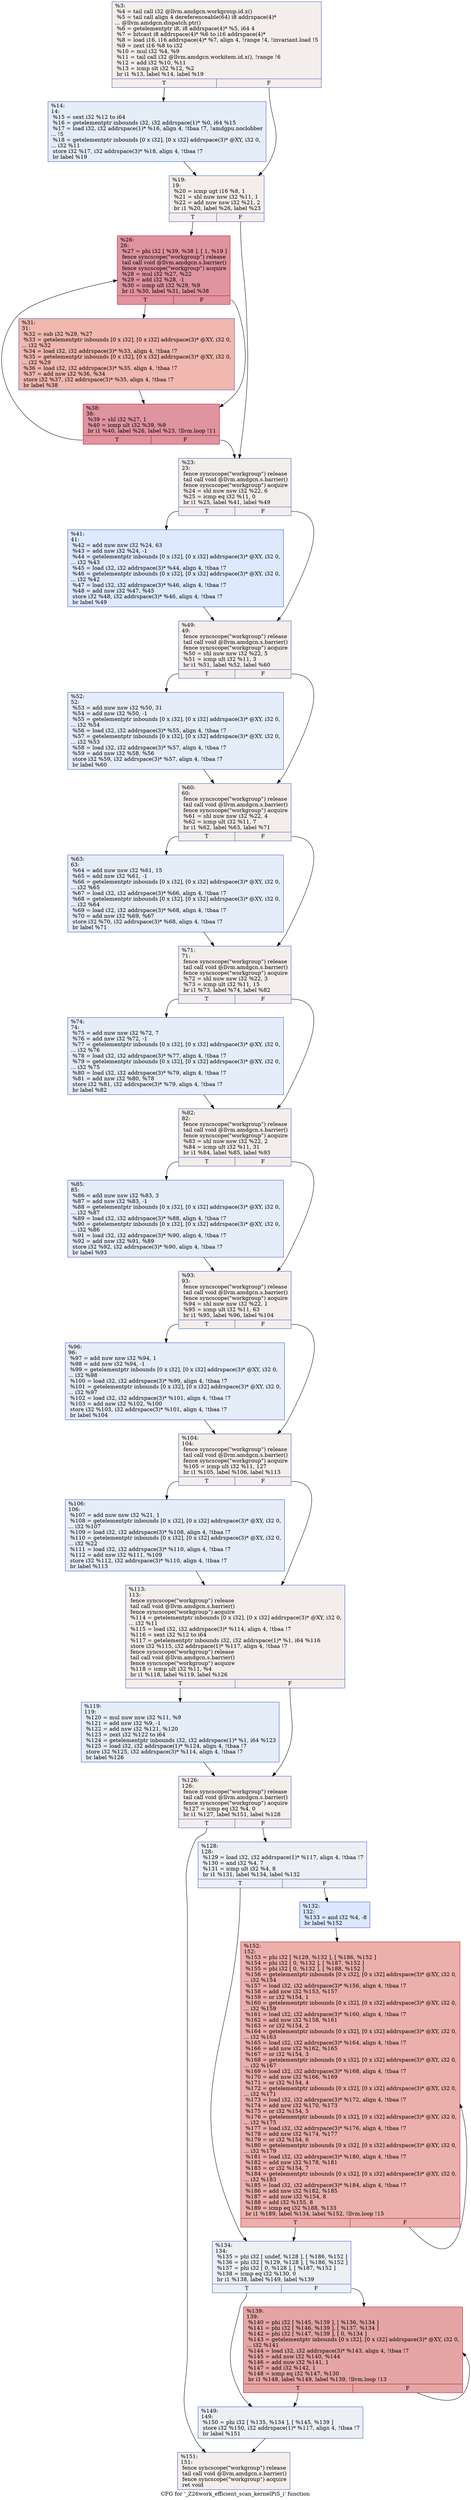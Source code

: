 digraph "CFG for '_Z26work_efficient_scan_kernelPiS_i' function" {
	label="CFG for '_Z26work_efficient_scan_kernelPiS_i' function";

	Node0x5a584d0 [shape=record,color="#3d50c3ff", style=filled, fillcolor="#e5d8d170",label="{%3:\l  %4 = tail call i32 @llvm.amdgcn.workgroup.id.x()\l  %5 = tail call align 4 dereferenceable(64) i8 addrspace(4)*\l... @llvm.amdgcn.dispatch.ptr()\l  %6 = getelementptr i8, i8 addrspace(4)* %5, i64 4\l  %7 = bitcast i8 addrspace(4)* %6 to i16 addrspace(4)*\l  %8 = load i16, i16 addrspace(4)* %7, align 4, !range !4, !invariant.load !5\l  %9 = zext i16 %8 to i32\l  %10 = mul i32 %4, %9\l  %11 = tail call i32 @llvm.amdgcn.workitem.id.x(), !range !6\l  %12 = add i32 %10, %11\l  %13 = icmp slt i32 %12, %2\l  br i1 %13, label %14, label %19\l|{<s0>T|<s1>F}}"];
	Node0x5a584d0:s0 -> Node0x5a5a410;
	Node0x5a584d0:s1 -> Node0x5a5a4a0;
	Node0x5a5a410 [shape=record,color="#3d50c3ff", style=filled, fillcolor="#c5d6f270",label="{%14:\l14:                                               \l  %15 = sext i32 %12 to i64\l  %16 = getelementptr inbounds i32, i32 addrspace(1)* %0, i64 %15\l  %17 = load i32, i32 addrspace(1)* %16, align 4, !tbaa !7, !amdgpu.noclobber\l... !5\l  %18 = getelementptr inbounds [0 x i32], [0 x i32] addrspace(3)* @XY, i32 0,\l... i32 %11\l  store i32 %17, i32 addrspace(3)* %18, align 4, !tbaa !7\l  br label %19\l}"];
	Node0x5a5a410 -> Node0x5a5a4a0;
	Node0x5a5a4a0 [shape=record,color="#3d50c3ff", style=filled, fillcolor="#e5d8d170",label="{%19:\l19:                                               \l  %20 = icmp ugt i16 %8, 1\l  %21 = shl nuw nsw i32 %11, 1\l  %22 = add nuw nsw i32 %21, 2\l  br i1 %20, label %26, label %23\l|{<s0>T|<s1>F}}"];
	Node0x5a5a4a0:s0 -> Node0x5a5b9a0;
	Node0x5a5a4a0:s1 -> Node0x5a5b9f0;
	Node0x5a5b9f0 [shape=record,color="#3d50c3ff", style=filled, fillcolor="#e5d8d170",label="{%23:\l23:                                               \l  fence syncscope(\"workgroup\") release\l  tail call void @llvm.amdgcn.s.barrier()\l  fence syncscope(\"workgroup\") acquire\l  %24 = shl nuw nsw i32 %22, 6\l  %25 = icmp eq i32 %11, 0\l  br i1 %25, label %41, label %49\l|{<s0>T|<s1>F}}"];
	Node0x5a5b9f0:s0 -> Node0x5a5bf60;
	Node0x5a5b9f0:s1 -> Node0x5a5bfb0;
	Node0x5a5b9a0 [shape=record,color="#b70d28ff", style=filled, fillcolor="#b70d2870",label="{%26:\l26:                                               \l  %27 = phi i32 [ %39, %38 ], [ 1, %19 ]\l  fence syncscope(\"workgroup\") release\l  tail call void @llvm.amdgcn.s.barrier()\l  fence syncscope(\"workgroup\") acquire\l  %28 = mul i32 %27, %22\l  %29 = add i32 %28, -1\l  %30 = icmp ult i32 %29, %9\l  br i1 %30, label %31, label %38\l|{<s0>T|<s1>F}}"];
	Node0x5a5b9a0:s0 -> Node0x5a5c630;
	Node0x5a5b9a0:s1 -> Node0x5a5c120;
	Node0x5a5c630 [shape=record,color="#3d50c3ff", style=filled, fillcolor="#dc5d4a70",label="{%31:\l31:                                               \l  %32 = sub i32 %29, %27\l  %33 = getelementptr inbounds [0 x i32], [0 x i32] addrspace(3)* @XY, i32 0,\l... i32 %32\l  %34 = load i32, i32 addrspace(3)* %33, align 4, !tbaa !7\l  %35 = getelementptr inbounds [0 x i32], [0 x i32] addrspace(3)* @XY, i32 0,\l... i32 %29\l  %36 = load i32, i32 addrspace(3)* %35, align 4, !tbaa !7\l  %37 = add nsw i32 %36, %34\l  store i32 %37, i32 addrspace(3)* %35, align 4, !tbaa !7\l  br label %38\l}"];
	Node0x5a5c630 -> Node0x5a5c120;
	Node0x5a5c120 [shape=record,color="#b70d28ff", style=filled, fillcolor="#b70d2870",label="{%38:\l38:                                               \l  %39 = shl i32 %27, 1\l  %40 = icmp ult i32 %39, %9\l  br i1 %40, label %26, label %23, !llvm.loop !11\l|{<s0>T|<s1>F}}"];
	Node0x5a5c120:s0 -> Node0x5a5b9a0;
	Node0x5a5c120:s1 -> Node0x5a5b9f0;
	Node0x5a5bf60 [shape=record,color="#3d50c3ff", style=filled, fillcolor="#b5cdfa70",label="{%41:\l41:                                               \l  %42 = add nuw nsw i32 %24, 63\l  %43 = add nsw i32 %24, -1\l  %44 = getelementptr inbounds [0 x i32], [0 x i32] addrspace(3)* @XY, i32 0,\l... i32 %43\l  %45 = load i32, i32 addrspace(3)* %44, align 4, !tbaa !7\l  %46 = getelementptr inbounds [0 x i32], [0 x i32] addrspace(3)* @XY, i32 0,\l... i32 %42\l  %47 = load i32, i32 addrspace(3)* %46, align 4, !tbaa !7\l  %48 = add nsw i32 %47, %45\l  store i32 %48, i32 addrspace(3)* %46, align 4, !tbaa !7\l  br label %49\l}"];
	Node0x5a5bf60 -> Node0x5a5bfb0;
	Node0x5a5bfb0 [shape=record,color="#3d50c3ff", style=filled, fillcolor="#e5d8d170",label="{%49:\l49:                                               \l  fence syncscope(\"workgroup\") release\l  tail call void @llvm.amdgcn.s.barrier()\l  fence syncscope(\"workgroup\") acquire\l  %50 = shl nuw nsw i32 %22, 5\l  %51 = icmp ult i32 %11, 3\l  br i1 %51, label %52, label %60\l|{<s0>T|<s1>F}}"];
	Node0x5a5bfb0:s0 -> Node0x5a5d6d0;
	Node0x5a5bfb0:s1 -> Node0x5a5d720;
	Node0x5a5d6d0 [shape=record,color="#3d50c3ff", style=filled, fillcolor="#c5d6f270",label="{%52:\l52:                                               \l  %53 = add nuw nsw i32 %50, 31\l  %54 = add nsw i32 %50, -1\l  %55 = getelementptr inbounds [0 x i32], [0 x i32] addrspace(3)* @XY, i32 0,\l... i32 %54\l  %56 = load i32, i32 addrspace(3)* %55, align 4, !tbaa !7\l  %57 = getelementptr inbounds [0 x i32], [0 x i32] addrspace(3)* @XY, i32 0,\l... i32 %53\l  %58 = load i32, i32 addrspace(3)* %57, align 4, !tbaa !7\l  %59 = add nsw i32 %58, %56\l  store i32 %59, i32 addrspace(3)* %57, align 4, !tbaa !7\l  br label %60\l}"];
	Node0x5a5d6d0 -> Node0x5a5d720;
	Node0x5a5d720 [shape=record,color="#3d50c3ff", style=filled, fillcolor="#e5d8d170",label="{%60:\l60:                                               \l  fence syncscope(\"workgroup\") release\l  tail call void @llvm.amdgcn.s.barrier()\l  fence syncscope(\"workgroup\") acquire\l  %61 = shl nuw nsw i32 %22, 4\l  %62 = icmp ult i32 %11, 7\l  br i1 %62, label %63, label %71\l|{<s0>T|<s1>F}}"];
	Node0x5a5d720:s0 -> Node0x5a5e050;
	Node0x5a5d720:s1 -> Node0x5a5e0a0;
	Node0x5a5e050 [shape=record,color="#3d50c3ff", style=filled, fillcolor="#c5d6f270",label="{%63:\l63:                                               \l  %64 = add nuw nsw i32 %61, 15\l  %65 = add nsw i32 %61, -1\l  %66 = getelementptr inbounds [0 x i32], [0 x i32] addrspace(3)* @XY, i32 0,\l... i32 %65\l  %67 = load i32, i32 addrspace(3)* %66, align 4, !tbaa !7\l  %68 = getelementptr inbounds [0 x i32], [0 x i32] addrspace(3)* @XY, i32 0,\l... i32 %64\l  %69 = load i32, i32 addrspace(3)* %68, align 4, !tbaa !7\l  %70 = add nsw i32 %69, %67\l  store i32 %70, i32 addrspace(3)* %68, align 4, !tbaa !7\l  br label %71\l}"];
	Node0x5a5e050 -> Node0x5a5e0a0;
	Node0x5a5e0a0 [shape=record,color="#3d50c3ff", style=filled, fillcolor="#e5d8d170",label="{%71:\l71:                                               \l  fence syncscope(\"workgroup\") release\l  tail call void @llvm.amdgcn.s.barrier()\l  fence syncscope(\"workgroup\") acquire\l  %72 = shl nuw nsw i32 %22, 3\l  %73 = icmp ult i32 %11, 15\l  br i1 %73, label %74, label %82\l|{<s0>T|<s1>F}}"];
	Node0x5a5e0a0:s0 -> Node0x5a5ebc0;
	Node0x5a5e0a0:s1 -> Node0x5a5ec10;
	Node0x5a5ebc0 [shape=record,color="#3d50c3ff", style=filled, fillcolor="#c5d6f270",label="{%74:\l74:                                               \l  %75 = add nuw nsw i32 %72, 7\l  %76 = add nsw i32 %72, -1\l  %77 = getelementptr inbounds [0 x i32], [0 x i32] addrspace(3)* @XY, i32 0,\l... i32 %76\l  %78 = load i32, i32 addrspace(3)* %77, align 4, !tbaa !7\l  %79 = getelementptr inbounds [0 x i32], [0 x i32] addrspace(3)* @XY, i32 0,\l... i32 %75\l  %80 = load i32, i32 addrspace(3)* %79, align 4, !tbaa !7\l  %81 = add nsw i32 %80, %78\l  store i32 %81, i32 addrspace(3)* %79, align 4, !tbaa !7\l  br label %82\l}"];
	Node0x5a5ebc0 -> Node0x5a5ec10;
	Node0x5a5ec10 [shape=record,color="#3d50c3ff", style=filled, fillcolor="#e5d8d170",label="{%82:\l82:                                               \l  fence syncscope(\"workgroup\") release\l  tail call void @llvm.amdgcn.s.barrier()\l  fence syncscope(\"workgroup\") acquire\l  %83 = shl nuw nsw i32 %22, 2\l  %84 = icmp ult i32 %11, 31\l  br i1 %84, label %85, label %93\l|{<s0>T|<s1>F}}"];
	Node0x5a5ec10:s0 -> Node0x5a5f4b0;
	Node0x5a5ec10:s1 -> Node0x5a5f500;
	Node0x5a5f4b0 [shape=record,color="#3d50c3ff", style=filled, fillcolor="#c5d6f270",label="{%85:\l85:                                               \l  %86 = add nuw nsw i32 %83, 3\l  %87 = add nsw i32 %83, -1\l  %88 = getelementptr inbounds [0 x i32], [0 x i32] addrspace(3)* @XY, i32 0,\l... i32 %87\l  %89 = load i32, i32 addrspace(3)* %88, align 4, !tbaa !7\l  %90 = getelementptr inbounds [0 x i32], [0 x i32] addrspace(3)* @XY, i32 0,\l... i32 %86\l  %91 = load i32, i32 addrspace(3)* %90, align 4, !tbaa !7\l  %92 = add nsw i32 %91, %89\l  store i32 %92, i32 addrspace(3)* %90, align 4, !tbaa !7\l  br label %93\l}"];
	Node0x5a5f4b0 -> Node0x5a5f500;
	Node0x5a5f500 [shape=record,color="#3d50c3ff", style=filled, fillcolor="#e5d8d170",label="{%93:\l93:                                               \l  fence syncscope(\"workgroup\") release\l  tail call void @llvm.amdgcn.s.barrier()\l  fence syncscope(\"workgroup\") acquire\l  %94 = shl nuw nsw i32 %22, 1\l  %95 = icmp ult i32 %11, 63\l  br i1 %95, label %96, label %104\l|{<s0>T|<s1>F}}"];
	Node0x5a5f500:s0 -> Node0x5a5fda0;
	Node0x5a5f500:s1 -> Node0x5a5fdf0;
	Node0x5a5fda0 [shape=record,color="#3d50c3ff", style=filled, fillcolor="#c5d6f270",label="{%96:\l96:                                               \l  %97 = add nuw nsw i32 %94, 1\l  %98 = add nsw i32 %94, -1\l  %99 = getelementptr inbounds [0 x i32], [0 x i32] addrspace(3)* @XY, i32 0,\l... i32 %98\l  %100 = load i32, i32 addrspace(3)* %99, align 4, !tbaa !7\l  %101 = getelementptr inbounds [0 x i32], [0 x i32] addrspace(3)* @XY, i32 0,\l... i32 %97\l  %102 = load i32, i32 addrspace(3)* %101, align 4, !tbaa !7\l  %103 = add nsw i32 %102, %100\l  store i32 %103, i32 addrspace(3)* %101, align 4, !tbaa !7\l  br label %104\l}"];
	Node0x5a5fda0 -> Node0x5a5fdf0;
	Node0x5a5fdf0 [shape=record,color="#3d50c3ff", style=filled, fillcolor="#e5d8d170",label="{%104:\l104:                                              \l  fence syncscope(\"workgroup\") release\l  tail call void @llvm.amdgcn.s.barrier()\l  fence syncscope(\"workgroup\") acquire\l  %105 = icmp ult i32 %11, 127\l  br i1 %105, label %106, label %113\l|{<s0>T|<s1>F}}"];
	Node0x5a5fdf0:s0 -> Node0x5a60600;
	Node0x5a5fdf0:s1 -> Node0x5a60650;
	Node0x5a60600 [shape=record,color="#3d50c3ff", style=filled, fillcolor="#c5d6f270",label="{%106:\l106:                                              \l  %107 = add nuw nsw i32 %21, 1\l  %108 = getelementptr inbounds [0 x i32], [0 x i32] addrspace(3)* @XY, i32 0,\l... i32 %107\l  %109 = load i32, i32 addrspace(3)* %108, align 4, !tbaa !7\l  %110 = getelementptr inbounds [0 x i32], [0 x i32] addrspace(3)* @XY, i32 0,\l... i32 %22\l  %111 = load i32, i32 addrspace(3)* %110, align 4, !tbaa !7\l  %112 = add nsw i32 %111, %109\l  store i32 %112, i32 addrspace(3)* %110, align 4, !tbaa !7\l  br label %113\l}"];
	Node0x5a60600 -> Node0x5a60650;
	Node0x5a60650 [shape=record,color="#3d50c3ff", style=filled, fillcolor="#e5d8d170",label="{%113:\l113:                                              \l  fence syncscope(\"workgroup\") release\l  tail call void @llvm.amdgcn.s.barrier()\l  fence syncscope(\"workgroup\") acquire\l  %114 = getelementptr inbounds [0 x i32], [0 x i32] addrspace(3)* @XY, i32 0,\l... i32 %11\l  %115 = load i32, i32 addrspace(3)* %114, align 4, !tbaa !7\l  %116 = sext i32 %12 to i64\l  %117 = getelementptr inbounds i32, i32 addrspace(1)* %1, i64 %116\l  store i32 %115, i32 addrspace(1)* %117, align 4, !tbaa !7\l  fence syncscope(\"workgroup\") release\l  tail call void @llvm.amdgcn.s.barrier()\l  fence syncscope(\"workgroup\") acquire\l  %118 = icmp ult i32 %11, %4\l  br i1 %118, label %119, label %126\l|{<s0>T|<s1>F}}"];
	Node0x5a60650:s0 -> Node0x5a61240;
	Node0x5a60650:s1 -> Node0x5a61290;
	Node0x5a61240 [shape=record,color="#3d50c3ff", style=filled, fillcolor="#c5d6f270",label="{%119:\l119:                                              \l  %120 = mul nuw nsw i32 %11, %9\l  %121 = add nsw i32 %9, -1\l  %122 = add nsw i32 %121, %120\l  %123 = zext i32 %122 to i64\l  %124 = getelementptr inbounds i32, i32 addrspace(1)* %1, i64 %123\l  %125 = load i32, i32 addrspace(1)* %124, align 4, !tbaa !7\l  store i32 %125, i32 addrspace(3)* %114, align 4, !tbaa !7\l  br label %126\l}"];
	Node0x5a61240 -> Node0x5a61290;
	Node0x5a61290 [shape=record,color="#3d50c3ff", style=filled, fillcolor="#e5d8d170",label="{%126:\l126:                                              \l  fence syncscope(\"workgroup\") release\l  tail call void @llvm.amdgcn.s.barrier()\l  fence syncscope(\"workgroup\") acquire\l  %127 = icmp eq i32 %4, 0\l  br i1 %127, label %151, label %128\l|{<s0>T|<s1>F}}"];
	Node0x5a61290:s0 -> Node0x5a619c0;
	Node0x5a61290:s1 -> Node0x5a61a10;
	Node0x5a61a10 [shape=record,color="#3d50c3ff", style=filled, fillcolor="#d4dbe670",label="{%128:\l128:                                              \l  %129 = load i32, i32 addrspace(1)* %117, align 4, !tbaa !7\l  %130 = and i32 %4, 7\l  %131 = icmp ult i32 %4, 8\l  br i1 %131, label %134, label %132\l|{<s0>T|<s1>F}}"];
	Node0x5a61a10:s0 -> Node0x5a5e3f0;
	Node0x5a61a10:s1 -> Node0x5a5e440;
	Node0x5a5e440 [shape=record,color="#3d50c3ff", style=filled, fillcolor="#aec9fc70",label="{%132:\l132:                                              \l  %133 = and i32 %4, -8\l  br label %152\l}"];
	Node0x5a5e440 -> Node0x5a62320;
	Node0x5a5e3f0 [shape=record,color="#3d50c3ff", style=filled, fillcolor="#d4dbe670",label="{%134:\l134:                                              \l  %135 = phi i32 [ undef, %128 ], [ %186, %152 ]\l  %136 = phi i32 [ %129, %128 ], [ %186, %152 ]\l  %137 = phi i32 [ 0, %128 ], [ %187, %152 ]\l  %138 = icmp eq i32 %130, 0\l  br i1 %138, label %149, label %139\l|{<s0>T|<s1>F}}"];
	Node0x5a5e3f0:s0 -> Node0x5a62b00;
	Node0x5a5e3f0:s1 -> Node0x5a62b90;
	Node0x5a62b90 [shape=record,color="#b70d28ff", style=filled, fillcolor="#c5333470",label="{%139:\l139:                                              \l  %140 = phi i32 [ %145, %139 ], [ %136, %134 ]\l  %141 = phi i32 [ %146, %139 ], [ %137, %134 ]\l  %142 = phi i32 [ %147, %139 ], [ 0, %134 ]\l  %143 = getelementptr inbounds [0 x i32], [0 x i32] addrspace(3)* @XY, i32 0,\l... i32 %141\l  %144 = load i32, i32 addrspace(3)* %143, align 4, !tbaa !7\l  %145 = add nsw i32 %140, %144\l  %146 = add nuw i32 %141, 1\l  %147 = add i32 %142, 1\l  %148 = icmp eq i32 %147, %130\l  br i1 %148, label %149, label %139, !llvm.loop !13\l|{<s0>T|<s1>F}}"];
	Node0x5a62b90:s0 -> Node0x5a62b00;
	Node0x5a62b90:s1 -> Node0x5a62b90;
	Node0x5a62b00 [shape=record,color="#3d50c3ff", style=filled, fillcolor="#d4dbe670",label="{%149:\l149:                                              \l  %150 = phi i32 [ %135, %134 ], [ %145, %139 ]\l  store i32 %150, i32 addrspace(1)* %117, align 4, !tbaa !7\l  br label %151\l}"];
	Node0x5a62b00 -> Node0x5a619c0;
	Node0x5a619c0 [shape=record,color="#3d50c3ff", style=filled, fillcolor="#e5d8d170",label="{%151:\l151:                                              \l  fence syncscope(\"workgroup\") release\l  tail call void @llvm.amdgcn.s.barrier()\l  fence syncscope(\"workgroup\") acquire\l  ret void\l}"];
	Node0x5a62320 [shape=record,color="#b70d28ff", style=filled, fillcolor="#d24b4070",label="{%152:\l152:                                              \l  %153 = phi i32 [ %129, %132 ], [ %186, %152 ]\l  %154 = phi i32 [ 0, %132 ], [ %187, %152 ]\l  %155 = phi i32 [ 0, %132 ], [ %188, %152 ]\l  %156 = getelementptr inbounds [0 x i32], [0 x i32] addrspace(3)* @XY, i32 0,\l... i32 %154\l  %157 = load i32, i32 addrspace(3)* %156, align 4, !tbaa !7\l  %158 = add nsw i32 %153, %157\l  %159 = or i32 %154, 1\l  %160 = getelementptr inbounds [0 x i32], [0 x i32] addrspace(3)* @XY, i32 0,\l... i32 %159\l  %161 = load i32, i32 addrspace(3)* %160, align 4, !tbaa !7\l  %162 = add nsw i32 %158, %161\l  %163 = or i32 %154, 2\l  %164 = getelementptr inbounds [0 x i32], [0 x i32] addrspace(3)* @XY, i32 0,\l... i32 %163\l  %165 = load i32, i32 addrspace(3)* %164, align 4, !tbaa !7\l  %166 = add nsw i32 %162, %165\l  %167 = or i32 %154, 3\l  %168 = getelementptr inbounds [0 x i32], [0 x i32] addrspace(3)* @XY, i32 0,\l... i32 %167\l  %169 = load i32, i32 addrspace(3)* %168, align 4, !tbaa !7\l  %170 = add nsw i32 %166, %169\l  %171 = or i32 %154, 4\l  %172 = getelementptr inbounds [0 x i32], [0 x i32] addrspace(3)* @XY, i32 0,\l... i32 %171\l  %173 = load i32, i32 addrspace(3)* %172, align 4, !tbaa !7\l  %174 = add nsw i32 %170, %173\l  %175 = or i32 %154, 5\l  %176 = getelementptr inbounds [0 x i32], [0 x i32] addrspace(3)* @XY, i32 0,\l... i32 %175\l  %177 = load i32, i32 addrspace(3)* %176, align 4, !tbaa !7\l  %178 = add nsw i32 %174, %177\l  %179 = or i32 %154, 6\l  %180 = getelementptr inbounds [0 x i32], [0 x i32] addrspace(3)* @XY, i32 0,\l... i32 %179\l  %181 = load i32, i32 addrspace(3)* %180, align 4, !tbaa !7\l  %182 = add nsw i32 %178, %181\l  %183 = or i32 %154, 7\l  %184 = getelementptr inbounds [0 x i32], [0 x i32] addrspace(3)* @XY, i32 0,\l... i32 %183\l  %185 = load i32, i32 addrspace(3)* %184, align 4, !tbaa !7\l  %186 = add nsw i32 %182, %185\l  %187 = add nuw i32 %154, 8\l  %188 = add i32 %155, 8\l  %189 = icmp eq i32 %188, %133\l  br i1 %189, label %134, label %152, !llvm.loop !15\l|{<s0>T|<s1>F}}"];
	Node0x5a62320:s0 -> Node0x5a5e3f0;
	Node0x5a62320:s1 -> Node0x5a62320;
}
